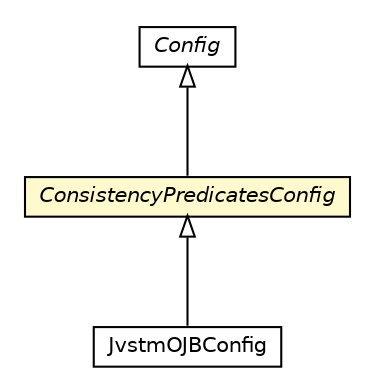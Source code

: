 #!/usr/local/bin/dot
#
# Class diagram 
# Generated by UMLGraph version 5.1 (http://www.umlgraph.org/)
#

digraph G {
	edge [fontname="Helvetica",fontsize=10,labelfontname="Helvetica",labelfontsize=10];
	node [fontname="Helvetica",fontsize=10,shape=plaintext];
	nodesep=0.25;
	ranksep=0.5;
	// pt.ist.fenixframework.Config
	c88592 [label=<<table title="pt.ist.fenixframework.Config" border="0" cellborder="1" cellspacing="0" cellpadding="2" port="p" href="../Config.html">
		<tr><td><table border="0" cellspacing="0" cellpadding="1">
<tr><td align="center" balign="center"><font face="Helvetica-Oblique"> Config </font></td></tr>
		</table></td></tr>
		</table>>, fontname="Helvetica", fontcolor="black", fontsize=10.0];
	// pt.ist.fenixframework.consistencyPredicates.ConsistencyPredicatesConfig
	c88768 [label=<<table title="pt.ist.fenixframework.consistencyPredicates.ConsistencyPredicatesConfig" border="0" cellborder="1" cellspacing="0" cellpadding="2" port="p" bgcolor="lemonChiffon" href="./ConsistencyPredicatesConfig.html">
		<tr><td><table border="0" cellspacing="0" cellpadding="1">
<tr><td align="center" balign="center"><font face="Helvetica-Oblique"> ConsistencyPredicatesConfig </font></td></tr>
		</table></td></tr>
		</table>>, fontname="Helvetica", fontcolor="black", fontsize=10.0];
	// pt.ist.fenixframework.backend.jvstmojb.JvstmOJBConfig
	c88869 [label=<<table title="pt.ist.fenixframework.backend.jvstmojb.JvstmOJBConfig" border="0" cellborder="1" cellspacing="0" cellpadding="2" port="p" href="../backend/jvstmojb/JvstmOJBConfig.html">
		<tr><td><table border="0" cellspacing="0" cellpadding="1">
<tr><td align="center" balign="center"> JvstmOJBConfig </td></tr>
		</table></td></tr>
		</table>>, fontname="Helvetica", fontcolor="black", fontsize=10.0];
	//pt.ist.fenixframework.consistencyPredicates.ConsistencyPredicatesConfig extends pt.ist.fenixframework.Config
	c88592:p -> c88768:p [dir=back,arrowtail=empty];
	//pt.ist.fenixframework.backend.jvstmojb.JvstmOJBConfig extends pt.ist.fenixframework.consistencyPredicates.ConsistencyPredicatesConfig
	c88768:p -> c88869:p [dir=back,arrowtail=empty];
}

